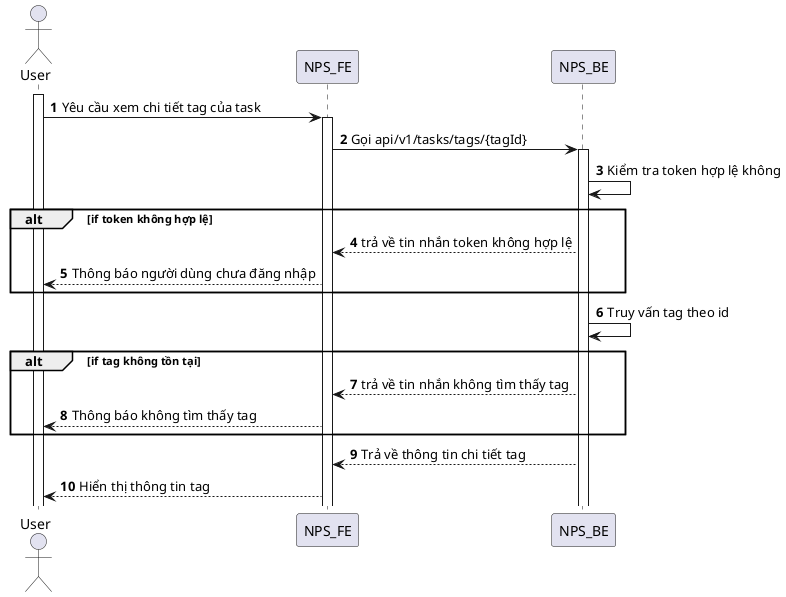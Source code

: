 @startuml
autonumber
actor User
activate User
User -> NPS_FE: Yêu cầu xem chi tiết tag của task
activate NPS_FE
NPS_FE -> NPS_BE: Gọi api/v1/tasks/tags/{tagId}
activate NPS_BE
NPS_BE -> NPS_BE: Kiểm tra token hợp lệ không
alt if token không hợp lệ
NPS_BE --> NPS_FE: trả về tin nhắn token không hợp lệ
NPS_FE --> User: Thông báo người dùng chưa đăng nhập
end
NPS_BE -> NPS_BE: Truy vấn tag theo id
alt if tag không tồn tại
NPS_BE --> NPS_FE: trả về tin nhắn không tìm thấy tag
NPS_FE --> User: Thông báo không tìm thấy tag
end
NPS_BE --> NPS_FE: Trả về thông tin chi tiết tag
NPS_FE --> User: Hiển thị thông tin tag
@enduml